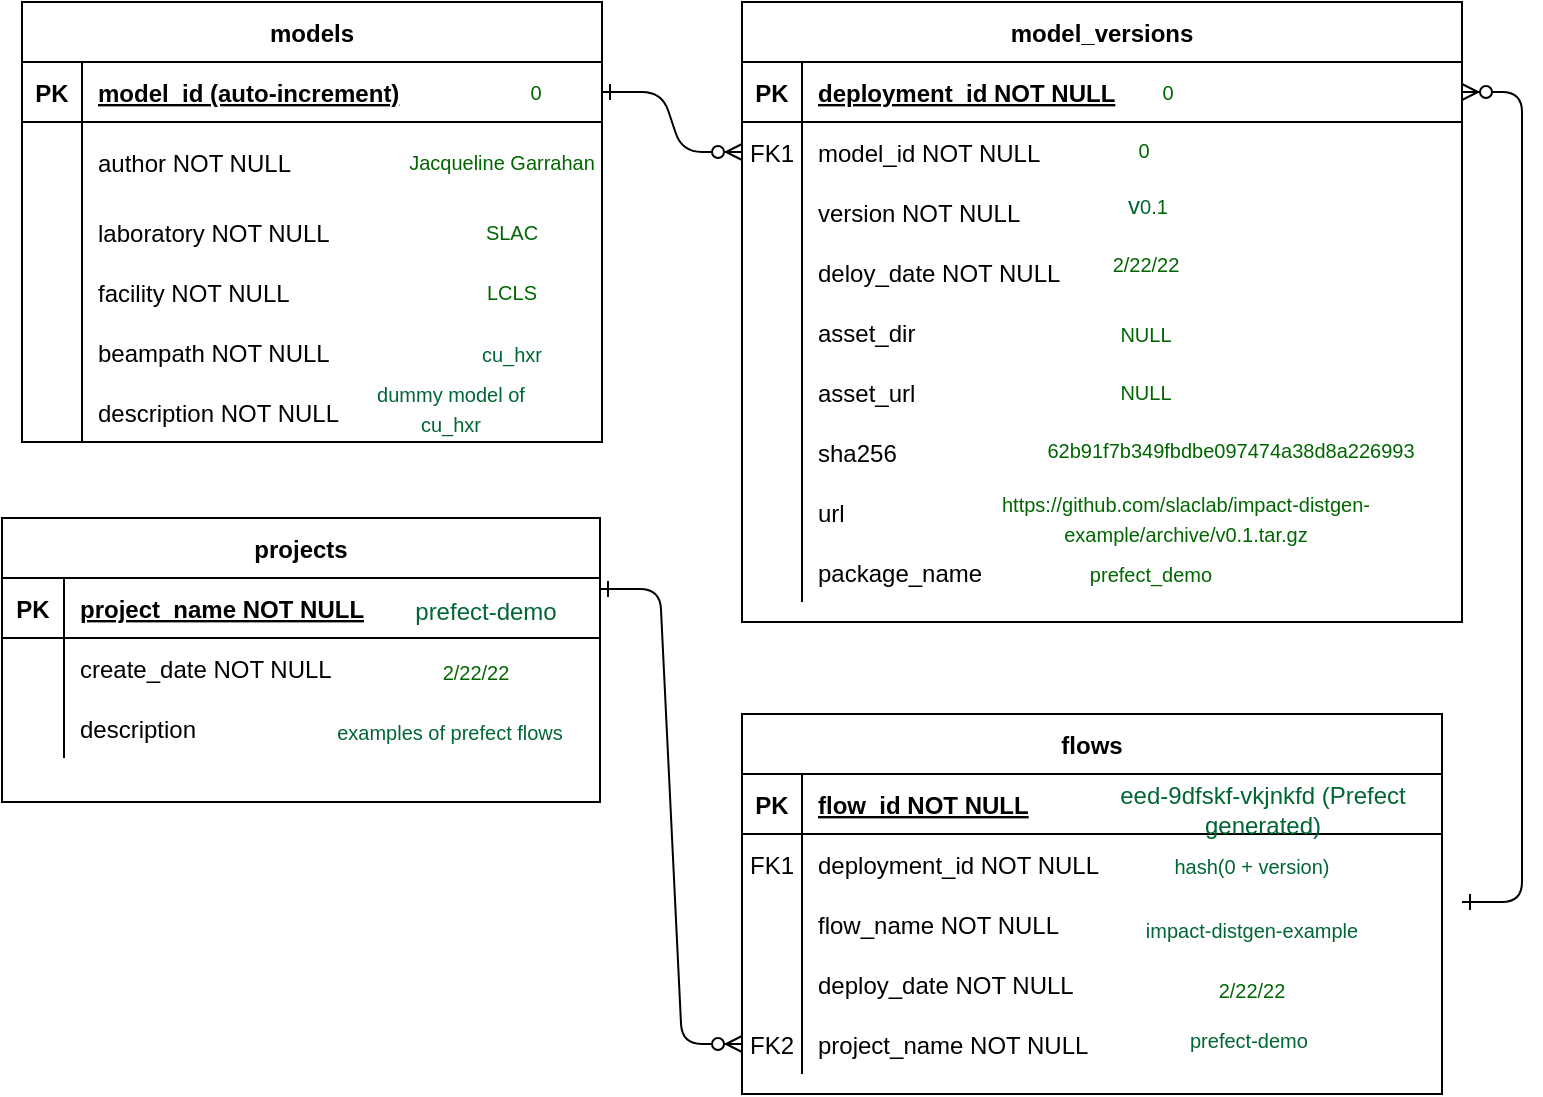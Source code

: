 <mxfile version="16.6.2" type="device"><diagram id="R2lEEEUBdFMjLlhIrx00" name="Page-1"><mxGraphModel dx="1182" dy="792" grid="1" gridSize="10" guides="1" tooltips="1" connect="1" arrows="1" fold="1" page="1" pageScale="1" pageWidth="850" pageHeight="1100" math="0" shadow="0" extFonts="Permanent Marker^https://fonts.googleapis.com/css?family=Permanent+Marker"><root><mxCell id="0"/><mxCell id="1" parent="0"/><mxCell id="C-vyLk0tnHw3VtMMgP7b-2" value="flows" style="shape=table;startSize=30;container=1;collapsible=1;childLayout=tableLayout;fixedRows=1;rowLines=0;fontStyle=1;align=center;resizeLast=1;" parent="1" vertex="1"><mxGeometry x="440" y="476" width="350" height="190" as="geometry"/></mxCell><mxCell id="C-vyLk0tnHw3VtMMgP7b-3" value="" style="shape=partialRectangle;collapsible=0;dropTarget=0;pointerEvents=0;fillColor=none;points=[[0,0.5],[1,0.5]];portConstraint=eastwest;top=0;left=0;right=0;bottom=1;" parent="C-vyLk0tnHw3VtMMgP7b-2" vertex="1"><mxGeometry y="30" width="350" height="30" as="geometry"/></mxCell><mxCell id="C-vyLk0tnHw3VtMMgP7b-4" value="PK" style="shape=partialRectangle;overflow=hidden;connectable=0;fillColor=none;top=0;left=0;bottom=0;right=0;fontStyle=1;" parent="C-vyLk0tnHw3VtMMgP7b-3" vertex="1"><mxGeometry width="30" height="30" as="geometry"><mxRectangle width="30" height="30" as="alternateBounds"/></mxGeometry></mxCell><mxCell id="C-vyLk0tnHw3VtMMgP7b-5" value="flow_id NOT NULL" style="shape=partialRectangle;overflow=hidden;connectable=0;fillColor=none;top=0;left=0;bottom=0;right=0;align=left;spacingLeft=6;fontStyle=5;" parent="C-vyLk0tnHw3VtMMgP7b-3" vertex="1"><mxGeometry x="30" width="320" height="30" as="geometry"><mxRectangle width="320" height="30" as="alternateBounds"/></mxGeometry></mxCell><mxCell id="C-vyLk0tnHw3VtMMgP7b-6" value="" style="shape=partialRectangle;collapsible=0;dropTarget=0;pointerEvents=0;fillColor=none;points=[[0,0.5],[1,0.5]];portConstraint=eastwest;top=0;left=0;right=0;bottom=0;" parent="C-vyLk0tnHw3VtMMgP7b-2" vertex="1"><mxGeometry y="60" width="350" height="30" as="geometry"/></mxCell><mxCell id="C-vyLk0tnHw3VtMMgP7b-7" value="FK1" style="shape=partialRectangle;overflow=hidden;connectable=0;fillColor=none;top=0;left=0;bottom=0;right=0;" parent="C-vyLk0tnHw3VtMMgP7b-6" vertex="1"><mxGeometry width="30" height="30" as="geometry"><mxRectangle width="30" height="30" as="alternateBounds"/></mxGeometry></mxCell><mxCell id="C-vyLk0tnHw3VtMMgP7b-8" value="deployment_id NOT NULL" style="shape=partialRectangle;overflow=hidden;connectable=0;fillColor=none;top=0;left=0;bottom=0;right=0;align=left;spacingLeft=6;" parent="C-vyLk0tnHw3VtMMgP7b-6" vertex="1"><mxGeometry x="30" width="320" height="30" as="geometry"><mxRectangle width="320" height="30" as="alternateBounds"/></mxGeometry></mxCell><mxCell id="ZM7lWoOO6BlXScD3FYxC-80" style="shape=partialRectangle;collapsible=0;dropTarget=0;pointerEvents=0;fillColor=none;points=[[0,0.5],[1,0.5]];portConstraint=eastwest;top=0;left=0;right=0;bottom=0;" parent="C-vyLk0tnHw3VtMMgP7b-2" vertex="1"><mxGeometry y="90" width="350" height="30" as="geometry"/></mxCell><mxCell id="ZM7lWoOO6BlXScD3FYxC-81" style="shape=partialRectangle;overflow=hidden;connectable=0;fillColor=none;top=0;left=0;bottom=0;right=0;" parent="ZM7lWoOO6BlXScD3FYxC-80" vertex="1"><mxGeometry width="30" height="30" as="geometry"><mxRectangle width="30" height="30" as="alternateBounds"/></mxGeometry></mxCell><mxCell id="ZM7lWoOO6BlXScD3FYxC-82" value="flow_name NOT NULL" style="shape=partialRectangle;overflow=hidden;connectable=0;fillColor=none;top=0;left=0;bottom=0;right=0;align=left;spacingLeft=6;" parent="ZM7lWoOO6BlXScD3FYxC-80" vertex="1"><mxGeometry x="30" width="320" height="30" as="geometry"><mxRectangle width="320" height="30" as="alternateBounds"/></mxGeometry></mxCell><mxCell id="C-vyLk0tnHw3VtMMgP7b-9" value="" style="shape=partialRectangle;collapsible=0;dropTarget=0;pointerEvents=0;fillColor=none;points=[[0,0.5],[1,0.5]];portConstraint=eastwest;top=0;left=0;right=0;bottom=0;" parent="C-vyLk0tnHw3VtMMgP7b-2" vertex="1"><mxGeometry y="120" width="350" height="30" as="geometry"/></mxCell><mxCell id="C-vyLk0tnHw3VtMMgP7b-10" value="" style="shape=partialRectangle;overflow=hidden;connectable=0;fillColor=none;top=0;left=0;bottom=0;right=0;" parent="C-vyLk0tnHw3VtMMgP7b-9" vertex="1"><mxGeometry width="30" height="30" as="geometry"><mxRectangle width="30" height="30" as="alternateBounds"/></mxGeometry></mxCell><mxCell id="C-vyLk0tnHw3VtMMgP7b-11" value="deploy_date NOT NULL" style="shape=partialRectangle;overflow=hidden;connectable=0;fillColor=none;top=0;left=0;bottom=0;right=0;align=left;spacingLeft=6;" parent="C-vyLk0tnHw3VtMMgP7b-9" vertex="1"><mxGeometry x="30" width="320" height="30" as="geometry"><mxRectangle width="320" height="30" as="alternateBounds"/></mxGeometry></mxCell><mxCell id="ZM7lWoOO6BlXScD3FYxC-39" style="shape=partialRectangle;collapsible=0;dropTarget=0;pointerEvents=0;fillColor=none;points=[[0,0.5],[1,0.5]];portConstraint=eastwest;top=0;left=0;right=0;bottom=0;" parent="C-vyLk0tnHw3VtMMgP7b-2" vertex="1"><mxGeometry y="150" width="350" height="30" as="geometry"/></mxCell><mxCell id="ZM7lWoOO6BlXScD3FYxC-40" value="FK2" style="shape=partialRectangle;overflow=hidden;connectable=0;fillColor=none;top=0;left=0;bottom=0;right=0;" parent="ZM7lWoOO6BlXScD3FYxC-39" vertex="1"><mxGeometry width="30" height="30" as="geometry"><mxRectangle width="30" height="30" as="alternateBounds"/></mxGeometry></mxCell><mxCell id="ZM7lWoOO6BlXScD3FYxC-41" value="project_name NOT NULL" style="shape=partialRectangle;overflow=hidden;connectable=0;fillColor=none;top=0;left=0;bottom=0;right=0;align=left;spacingLeft=6;" parent="ZM7lWoOO6BlXScD3FYxC-39" vertex="1"><mxGeometry x="30" width="320" height="30" as="geometry"><mxRectangle width="320" height="30" as="alternateBounds"/></mxGeometry></mxCell><mxCell id="C-vyLk0tnHw3VtMMgP7b-23" value="models" style="shape=table;startSize=30;container=1;collapsible=1;childLayout=tableLayout;fixedRows=1;rowLines=0;fontStyle=1;align=center;resizeLast=1;" parent="1" vertex="1"><mxGeometry x="80" y="120" width="290" height="220" as="geometry"/></mxCell><mxCell id="C-vyLk0tnHw3VtMMgP7b-24" value="" style="shape=partialRectangle;collapsible=0;dropTarget=0;pointerEvents=0;fillColor=none;points=[[0,0.5],[1,0.5]];portConstraint=eastwest;top=0;left=0;right=0;bottom=1;" parent="C-vyLk0tnHw3VtMMgP7b-23" vertex="1"><mxGeometry y="30" width="290" height="30" as="geometry"/></mxCell><mxCell id="C-vyLk0tnHw3VtMMgP7b-25" value="PK" style="shape=partialRectangle;overflow=hidden;connectable=0;fillColor=none;top=0;left=0;bottom=0;right=0;fontStyle=1;" parent="C-vyLk0tnHw3VtMMgP7b-24" vertex="1"><mxGeometry width="30" height="30" as="geometry"><mxRectangle width="30" height="30" as="alternateBounds"/></mxGeometry></mxCell><mxCell id="C-vyLk0tnHw3VtMMgP7b-26" value="model_id (auto-increment)" style="shape=partialRectangle;overflow=hidden;connectable=0;fillColor=none;top=0;left=0;bottom=0;right=0;align=left;spacingLeft=6;fontStyle=5;" parent="C-vyLk0tnHw3VtMMgP7b-24" vertex="1"><mxGeometry x="30" width="260" height="30" as="geometry"><mxRectangle width="260" height="30" as="alternateBounds"/></mxGeometry></mxCell><mxCell id="C-vyLk0tnHw3VtMMgP7b-27" value="" style="shape=partialRectangle;collapsible=0;dropTarget=0;pointerEvents=0;fillColor=none;points=[[0,0.5],[1,0.5]];portConstraint=eastwest;top=0;left=0;right=0;bottom=0;" parent="C-vyLk0tnHw3VtMMgP7b-23" vertex="1"><mxGeometry y="60" width="290" height="40" as="geometry"/></mxCell><mxCell id="C-vyLk0tnHw3VtMMgP7b-28" value="" style="shape=partialRectangle;overflow=hidden;connectable=0;fillColor=none;top=0;left=0;bottom=0;right=0;" parent="C-vyLk0tnHw3VtMMgP7b-27" vertex="1"><mxGeometry width="30" height="40" as="geometry"><mxRectangle width="30" height="40" as="alternateBounds"/></mxGeometry></mxCell><mxCell id="C-vyLk0tnHw3VtMMgP7b-29" value="author NOT NULL" style="shape=partialRectangle;overflow=hidden;connectable=0;fillColor=none;top=0;left=0;bottom=0;right=0;align=left;spacingLeft=6;" parent="C-vyLk0tnHw3VtMMgP7b-27" vertex="1"><mxGeometry x="30" width="260" height="40" as="geometry"><mxRectangle width="260" height="40" as="alternateBounds"/></mxGeometry></mxCell><mxCell id="ZM7lWoOO6BlXScD3FYxC-17" style="shape=partialRectangle;collapsible=0;dropTarget=0;pointerEvents=0;fillColor=none;points=[[0,0.5],[1,0.5]];portConstraint=eastwest;top=0;left=0;right=0;bottom=0;" parent="C-vyLk0tnHw3VtMMgP7b-23" vertex="1"><mxGeometry y="100" width="290" height="30" as="geometry"/></mxCell><mxCell id="ZM7lWoOO6BlXScD3FYxC-18" style="shape=partialRectangle;overflow=hidden;connectable=0;fillColor=none;top=0;left=0;bottom=0;right=0;" parent="ZM7lWoOO6BlXScD3FYxC-17" vertex="1"><mxGeometry width="30" height="30" as="geometry"><mxRectangle width="30" height="30" as="alternateBounds"/></mxGeometry></mxCell><mxCell id="ZM7lWoOO6BlXScD3FYxC-19" value="laboratory NOT NULL" style="shape=partialRectangle;overflow=hidden;connectable=0;fillColor=none;top=0;left=0;bottom=0;right=0;align=left;spacingLeft=6;" parent="ZM7lWoOO6BlXScD3FYxC-17" vertex="1"><mxGeometry x="30" width="260" height="30" as="geometry"><mxRectangle width="260" height="30" as="alternateBounds"/></mxGeometry></mxCell><mxCell id="ZM7lWoOO6BlXScD3FYxC-20" style="shape=partialRectangle;collapsible=0;dropTarget=0;pointerEvents=0;fillColor=none;points=[[0,0.5],[1,0.5]];portConstraint=eastwest;top=0;left=0;right=0;bottom=0;" parent="C-vyLk0tnHw3VtMMgP7b-23" vertex="1"><mxGeometry y="130" width="290" height="30" as="geometry"/></mxCell><mxCell id="ZM7lWoOO6BlXScD3FYxC-21" style="shape=partialRectangle;overflow=hidden;connectable=0;fillColor=none;top=0;left=0;bottom=0;right=0;" parent="ZM7lWoOO6BlXScD3FYxC-20" vertex="1"><mxGeometry width="30" height="30" as="geometry"><mxRectangle width="30" height="30" as="alternateBounds"/></mxGeometry></mxCell><mxCell id="ZM7lWoOO6BlXScD3FYxC-22" value="facility NOT NULL" style="shape=partialRectangle;overflow=hidden;connectable=0;fillColor=none;top=0;left=0;bottom=0;right=0;align=left;spacingLeft=6;" parent="ZM7lWoOO6BlXScD3FYxC-20" vertex="1"><mxGeometry x="30" width="260" height="30" as="geometry"><mxRectangle width="260" height="30" as="alternateBounds"/></mxGeometry></mxCell><mxCell id="ZM7lWoOO6BlXScD3FYxC-35" style="shape=partialRectangle;collapsible=0;dropTarget=0;pointerEvents=0;fillColor=none;points=[[0,0.5],[1,0.5]];portConstraint=eastwest;top=0;left=0;right=0;bottom=0;" parent="C-vyLk0tnHw3VtMMgP7b-23" vertex="1"><mxGeometry y="160" width="290" height="30" as="geometry"/></mxCell><mxCell id="ZM7lWoOO6BlXScD3FYxC-36" style="shape=partialRectangle;overflow=hidden;connectable=0;fillColor=none;top=0;left=0;bottom=0;right=0;" parent="ZM7lWoOO6BlXScD3FYxC-35" vertex="1"><mxGeometry width="30" height="30" as="geometry"><mxRectangle width="30" height="30" as="alternateBounds"/></mxGeometry></mxCell><mxCell id="ZM7lWoOO6BlXScD3FYxC-37" value="beampath NOT NULL" style="shape=partialRectangle;overflow=hidden;connectable=0;fillColor=none;top=0;left=0;bottom=0;right=0;align=left;spacingLeft=6;" parent="ZM7lWoOO6BlXScD3FYxC-35" vertex="1"><mxGeometry x="30" width="260" height="30" as="geometry"><mxRectangle width="260" height="30" as="alternateBounds"/></mxGeometry></mxCell><mxCell id="ZM7lWoOO6BlXScD3FYxC-64" style="shape=partialRectangle;collapsible=0;dropTarget=0;pointerEvents=0;fillColor=none;points=[[0,0.5],[1,0.5]];portConstraint=eastwest;top=0;left=0;right=0;bottom=0;" parent="C-vyLk0tnHw3VtMMgP7b-23" vertex="1"><mxGeometry y="190" width="290" height="30" as="geometry"/></mxCell><mxCell id="ZM7lWoOO6BlXScD3FYxC-65" style="shape=partialRectangle;overflow=hidden;connectable=0;fillColor=none;top=0;left=0;bottom=0;right=0;" parent="ZM7lWoOO6BlXScD3FYxC-64" vertex="1"><mxGeometry width="30" height="30" as="geometry"><mxRectangle width="30" height="30" as="alternateBounds"/></mxGeometry></mxCell><mxCell id="ZM7lWoOO6BlXScD3FYxC-66" value="description NOT NULL" style="shape=partialRectangle;overflow=hidden;connectable=0;fillColor=none;top=0;left=0;bottom=0;right=0;align=left;spacingLeft=6;" parent="ZM7lWoOO6BlXScD3FYxC-64" vertex="1"><mxGeometry x="30" width="260" height="30" as="geometry"><mxRectangle width="260" height="30" as="alternateBounds"/></mxGeometry></mxCell><mxCell id="ZM7lWoOO6BlXScD3FYxC-38" value="" style="edgeStyle=entityRelationEdgeStyle;endArrow=ERzeroToMany;startArrow=ERone;endFill=1;startFill=0;exitX=1;exitY=0.5;exitDx=0;exitDy=0;entryX=0;entryY=0.5;entryDx=0;entryDy=0;" parent="1" edge="1"><mxGeometry width="100" height="100" relative="1" as="geometry"><mxPoint x="370" y="165" as="sourcePoint"/><mxPoint x="440" y="195" as="targetPoint"/></mxGeometry></mxCell><mxCell id="ZM7lWoOO6BlXScD3FYxC-48" value="model_versions" style="shape=table;startSize=30;container=1;collapsible=1;childLayout=tableLayout;fixedRows=1;rowLines=0;fontStyle=1;align=center;resizeLast=1;" parent="1" vertex="1"><mxGeometry x="440" y="120" width="360" height="310" as="geometry"/></mxCell><mxCell id="ZM7lWoOO6BlXScD3FYxC-49" value="" style="shape=partialRectangle;collapsible=0;dropTarget=0;pointerEvents=0;fillColor=none;points=[[0,0.5],[1,0.5]];portConstraint=eastwest;top=0;left=0;right=0;bottom=1;" parent="ZM7lWoOO6BlXScD3FYxC-48" vertex="1"><mxGeometry y="30" width="360" height="30" as="geometry"/></mxCell><mxCell id="ZM7lWoOO6BlXScD3FYxC-50" value="PK" style="shape=partialRectangle;overflow=hidden;connectable=0;fillColor=none;top=0;left=0;bottom=0;right=0;fontStyle=1;" parent="ZM7lWoOO6BlXScD3FYxC-49" vertex="1"><mxGeometry width="30" height="30" as="geometry"><mxRectangle width="30" height="30" as="alternateBounds"/></mxGeometry></mxCell><mxCell id="ZM7lWoOO6BlXScD3FYxC-51" value="deployment_id NOT NULL" style="shape=partialRectangle;overflow=hidden;connectable=0;fillColor=none;top=0;left=0;bottom=0;right=0;align=left;spacingLeft=6;fontStyle=5;" parent="ZM7lWoOO6BlXScD3FYxC-49" vertex="1"><mxGeometry x="30" width="330" height="30" as="geometry"><mxRectangle width="330" height="30" as="alternateBounds"/></mxGeometry></mxCell><mxCell id="ZM7lWoOO6BlXScD3FYxC-52" value="" style="shape=partialRectangle;collapsible=0;dropTarget=0;pointerEvents=0;fillColor=none;points=[[0,0.5],[1,0.5]];portConstraint=eastwest;top=0;left=0;right=0;bottom=0;" parent="ZM7lWoOO6BlXScD3FYxC-48" vertex="1"><mxGeometry y="60" width="360" height="30" as="geometry"/></mxCell><mxCell id="ZM7lWoOO6BlXScD3FYxC-53" value="FK1" style="shape=partialRectangle;overflow=hidden;connectable=0;fillColor=none;top=0;left=0;bottom=0;right=0;" parent="ZM7lWoOO6BlXScD3FYxC-52" vertex="1"><mxGeometry width="30" height="30" as="geometry"><mxRectangle width="30" height="30" as="alternateBounds"/></mxGeometry></mxCell><mxCell id="ZM7lWoOO6BlXScD3FYxC-54" value="model_id NOT NULL" style="shape=partialRectangle;overflow=hidden;connectable=0;fillColor=none;top=0;left=0;bottom=0;right=0;align=left;spacingLeft=6;" parent="ZM7lWoOO6BlXScD3FYxC-52" vertex="1"><mxGeometry x="30" width="330" height="30" as="geometry"><mxRectangle width="330" height="30" as="alternateBounds"/></mxGeometry></mxCell><mxCell id="ZM7lWoOO6BlXScD3FYxC-55" value="" style="shape=partialRectangle;collapsible=0;dropTarget=0;pointerEvents=0;fillColor=none;points=[[0,0.5],[1,0.5]];portConstraint=eastwest;top=0;left=0;right=0;bottom=0;" parent="ZM7lWoOO6BlXScD3FYxC-48" vertex="1"><mxGeometry y="90" width="360" height="30" as="geometry"/></mxCell><mxCell id="ZM7lWoOO6BlXScD3FYxC-56" value="" style="shape=partialRectangle;overflow=hidden;connectable=0;fillColor=none;top=0;left=0;bottom=0;right=0;" parent="ZM7lWoOO6BlXScD3FYxC-55" vertex="1"><mxGeometry width="30" height="30" as="geometry"><mxRectangle width="30" height="30" as="alternateBounds"/></mxGeometry></mxCell><mxCell id="ZM7lWoOO6BlXScD3FYxC-57" value="version NOT NULL " style="shape=partialRectangle;overflow=hidden;connectable=0;fillColor=none;top=0;left=0;bottom=0;right=0;align=left;spacingLeft=6;" parent="ZM7lWoOO6BlXScD3FYxC-55" vertex="1"><mxGeometry x="30" width="330" height="30" as="geometry"><mxRectangle width="330" height="30" as="alternateBounds"/></mxGeometry></mxCell><mxCell id="ZM7lWoOO6BlXScD3FYxC-61" style="shape=partialRectangle;collapsible=0;dropTarget=0;pointerEvents=0;fillColor=none;points=[[0,0.5],[1,0.5]];portConstraint=eastwest;top=0;left=0;right=0;bottom=0;" parent="ZM7lWoOO6BlXScD3FYxC-48" vertex="1"><mxGeometry y="120" width="360" height="30" as="geometry"/></mxCell><mxCell id="ZM7lWoOO6BlXScD3FYxC-62" style="shape=partialRectangle;overflow=hidden;connectable=0;fillColor=none;top=0;left=0;bottom=0;right=0;" parent="ZM7lWoOO6BlXScD3FYxC-61" vertex="1"><mxGeometry width="30" height="30" as="geometry"><mxRectangle width="30" height="30" as="alternateBounds"/></mxGeometry></mxCell><mxCell id="ZM7lWoOO6BlXScD3FYxC-63" value="deloy_date NOT NULL" style="shape=partialRectangle;overflow=hidden;connectable=0;fillColor=none;top=0;left=0;bottom=0;right=0;align=left;spacingLeft=6;" parent="ZM7lWoOO6BlXScD3FYxC-61" vertex="1"><mxGeometry x="30" width="330" height="30" as="geometry"><mxRectangle width="330" height="30" as="alternateBounds"/></mxGeometry></mxCell><mxCell id="ZM7lWoOO6BlXScD3FYxC-86" style="shape=partialRectangle;collapsible=0;dropTarget=0;pointerEvents=0;fillColor=none;points=[[0,0.5],[1,0.5]];portConstraint=eastwest;top=0;left=0;right=0;bottom=0;" parent="ZM7lWoOO6BlXScD3FYxC-48" vertex="1"><mxGeometry y="150" width="360" height="30" as="geometry"/></mxCell><mxCell id="ZM7lWoOO6BlXScD3FYxC-87" style="shape=partialRectangle;overflow=hidden;connectable=0;fillColor=none;top=0;left=0;bottom=0;right=0;" parent="ZM7lWoOO6BlXScD3FYxC-86" vertex="1"><mxGeometry width="30" height="30" as="geometry"><mxRectangle width="30" height="30" as="alternateBounds"/></mxGeometry></mxCell><mxCell id="ZM7lWoOO6BlXScD3FYxC-88" value="asset_dir" style="shape=partialRectangle;overflow=hidden;connectable=0;fillColor=none;top=0;left=0;bottom=0;right=0;align=left;spacingLeft=6;" parent="ZM7lWoOO6BlXScD3FYxC-86" vertex="1"><mxGeometry x="30" width="330" height="30" as="geometry"><mxRectangle width="330" height="30" as="alternateBounds"/></mxGeometry></mxCell><mxCell id="ZM7lWoOO6BlXScD3FYxC-89" style="shape=partialRectangle;collapsible=0;dropTarget=0;pointerEvents=0;fillColor=none;points=[[0,0.5],[1,0.5]];portConstraint=eastwest;top=0;left=0;right=0;bottom=0;" parent="ZM7lWoOO6BlXScD3FYxC-48" vertex="1"><mxGeometry y="180" width="360" height="30" as="geometry"/></mxCell><mxCell id="ZM7lWoOO6BlXScD3FYxC-90" style="shape=partialRectangle;overflow=hidden;connectable=0;fillColor=none;top=0;left=0;bottom=0;right=0;" parent="ZM7lWoOO6BlXScD3FYxC-89" vertex="1"><mxGeometry width="30" height="30" as="geometry"><mxRectangle width="30" height="30" as="alternateBounds"/></mxGeometry></mxCell><mxCell id="ZM7lWoOO6BlXScD3FYxC-91" value="asset_url" style="shape=partialRectangle;overflow=hidden;connectable=0;fillColor=none;top=0;left=0;bottom=0;right=0;align=left;spacingLeft=6;" parent="ZM7lWoOO6BlXScD3FYxC-89" vertex="1"><mxGeometry x="30" width="330" height="30" as="geometry"><mxRectangle width="330" height="30" as="alternateBounds"/></mxGeometry></mxCell><mxCell id="ZM7lWoOO6BlXScD3FYxC-123" style="shape=partialRectangle;collapsible=0;dropTarget=0;pointerEvents=0;fillColor=none;points=[[0,0.5],[1,0.5]];portConstraint=eastwest;top=0;left=0;right=0;bottom=0;" parent="ZM7lWoOO6BlXScD3FYxC-48" vertex="1"><mxGeometry y="210" width="360" height="30" as="geometry"/></mxCell><mxCell id="ZM7lWoOO6BlXScD3FYxC-124" style="shape=partialRectangle;overflow=hidden;connectable=0;fillColor=none;top=0;left=0;bottom=0;right=0;" parent="ZM7lWoOO6BlXScD3FYxC-123" vertex="1"><mxGeometry width="30" height="30" as="geometry"><mxRectangle width="30" height="30" as="alternateBounds"/></mxGeometry></mxCell><mxCell id="ZM7lWoOO6BlXScD3FYxC-125" value="sha256" style="shape=partialRectangle;overflow=hidden;connectable=0;fillColor=none;top=0;left=0;bottom=0;right=0;align=left;spacingLeft=6;" parent="ZM7lWoOO6BlXScD3FYxC-123" vertex="1"><mxGeometry x="30" width="330" height="30" as="geometry"><mxRectangle width="330" height="30" as="alternateBounds"/></mxGeometry></mxCell><mxCell id="ZM7lWoOO6BlXScD3FYxC-126" style="shape=partialRectangle;collapsible=0;dropTarget=0;pointerEvents=0;fillColor=none;points=[[0,0.5],[1,0.5]];portConstraint=eastwest;top=0;left=0;right=0;bottom=0;" parent="ZM7lWoOO6BlXScD3FYxC-48" vertex="1"><mxGeometry y="240" width="360" height="30" as="geometry"/></mxCell><mxCell id="ZM7lWoOO6BlXScD3FYxC-127" style="shape=partialRectangle;overflow=hidden;connectable=0;fillColor=none;top=0;left=0;bottom=0;right=0;" parent="ZM7lWoOO6BlXScD3FYxC-126" vertex="1"><mxGeometry width="30" height="30" as="geometry"><mxRectangle width="30" height="30" as="alternateBounds"/></mxGeometry></mxCell><mxCell id="ZM7lWoOO6BlXScD3FYxC-128" value="url" style="shape=partialRectangle;overflow=hidden;connectable=0;fillColor=none;top=0;left=0;bottom=0;right=0;align=left;spacingLeft=6;" parent="ZM7lWoOO6BlXScD3FYxC-126" vertex="1"><mxGeometry x="30" width="330" height="30" as="geometry"><mxRectangle width="330" height="30" as="alternateBounds"/></mxGeometry></mxCell><mxCell id="SLeDcpxs8QOYISaJ3m3Y-2" style="shape=partialRectangle;collapsible=0;dropTarget=0;pointerEvents=0;fillColor=none;points=[[0,0.5],[1,0.5]];portConstraint=eastwest;top=0;left=0;right=0;bottom=0;" vertex="1" parent="ZM7lWoOO6BlXScD3FYxC-48"><mxGeometry y="270" width="360" height="30" as="geometry"/></mxCell><mxCell id="SLeDcpxs8QOYISaJ3m3Y-3" style="shape=partialRectangle;overflow=hidden;connectable=0;fillColor=none;top=0;left=0;bottom=0;right=0;" vertex="1" parent="SLeDcpxs8QOYISaJ3m3Y-2"><mxGeometry width="30" height="30" as="geometry"><mxRectangle width="30" height="30" as="alternateBounds"/></mxGeometry></mxCell><mxCell id="SLeDcpxs8QOYISaJ3m3Y-4" value="package_name" style="shape=partialRectangle;overflow=hidden;connectable=0;fillColor=none;top=0;left=0;bottom=0;right=0;align=left;spacingLeft=6;" vertex="1" parent="SLeDcpxs8QOYISaJ3m3Y-2"><mxGeometry x="30" width="330" height="30" as="geometry"><mxRectangle width="330" height="30" as="alternateBounds"/></mxGeometry></mxCell><mxCell id="ZM7lWoOO6BlXScD3FYxC-67" value="projects" style="shape=table;startSize=30;container=1;collapsible=1;childLayout=tableLayout;fixedRows=1;rowLines=0;fontStyle=1;align=center;resizeLast=1;" parent="1" vertex="1"><mxGeometry x="70" y="378" width="299" height="142" as="geometry"/></mxCell><mxCell id="ZM7lWoOO6BlXScD3FYxC-68" value="" style="shape=partialRectangle;collapsible=0;dropTarget=0;pointerEvents=0;fillColor=none;points=[[0,0.5],[1,0.5]];portConstraint=eastwest;top=0;left=0;right=0;bottom=1;" parent="ZM7lWoOO6BlXScD3FYxC-67" vertex="1"><mxGeometry y="30" width="299" height="30" as="geometry"/></mxCell><mxCell id="ZM7lWoOO6BlXScD3FYxC-69" value="PK" style="shape=partialRectangle;overflow=hidden;connectable=0;fillColor=none;top=0;left=0;bottom=0;right=0;fontStyle=1;" parent="ZM7lWoOO6BlXScD3FYxC-68" vertex="1"><mxGeometry width="31" height="30" as="geometry"><mxRectangle width="31" height="30" as="alternateBounds"/></mxGeometry></mxCell><mxCell id="ZM7lWoOO6BlXScD3FYxC-70" value="project_name NOT NULL" style="shape=partialRectangle;overflow=hidden;connectable=0;fillColor=none;top=0;left=0;bottom=0;right=0;align=left;spacingLeft=6;fontStyle=5;" parent="ZM7lWoOO6BlXScD3FYxC-68" vertex="1"><mxGeometry x="31" width="268" height="30" as="geometry"><mxRectangle width="268" height="30" as="alternateBounds"/></mxGeometry></mxCell><mxCell id="ZM7lWoOO6BlXScD3FYxC-71" value="" style="shape=partialRectangle;collapsible=0;dropTarget=0;pointerEvents=0;fillColor=none;points=[[0,0.5],[1,0.5]];portConstraint=eastwest;top=0;left=0;right=0;bottom=0;" parent="ZM7lWoOO6BlXScD3FYxC-67" vertex="1"><mxGeometry y="60" width="299" height="30" as="geometry"/></mxCell><mxCell id="ZM7lWoOO6BlXScD3FYxC-72" value="" style="shape=partialRectangle;overflow=hidden;connectable=0;fillColor=none;top=0;left=0;bottom=0;right=0;" parent="ZM7lWoOO6BlXScD3FYxC-71" vertex="1"><mxGeometry width="31" height="30" as="geometry"><mxRectangle width="31" height="30" as="alternateBounds"/></mxGeometry></mxCell><mxCell id="ZM7lWoOO6BlXScD3FYxC-73" value="create_date NOT NULL" style="shape=partialRectangle;overflow=hidden;connectable=0;fillColor=none;top=0;left=0;bottom=0;right=0;align=left;spacingLeft=6;" parent="ZM7lWoOO6BlXScD3FYxC-71" vertex="1"><mxGeometry x="31" width="268" height="30" as="geometry"><mxRectangle width="268" height="30" as="alternateBounds"/></mxGeometry></mxCell><mxCell id="ZM7lWoOO6BlXScD3FYxC-74" value="" style="shape=partialRectangle;collapsible=0;dropTarget=0;pointerEvents=0;fillColor=none;points=[[0,0.5],[1,0.5]];portConstraint=eastwest;top=0;left=0;right=0;bottom=0;" parent="ZM7lWoOO6BlXScD3FYxC-67" vertex="1"><mxGeometry y="90" width="299" height="30" as="geometry"/></mxCell><mxCell id="ZM7lWoOO6BlXScD3FYxC-75" value="" style="shape=partialRectangle;overflow=hidden;connectable=0;fillColor=none;top=0;left=0;bottom=0;right=0;" parent="ZM7lWoOO6BlXScD3FYxC-74" vertex="1"><mxGeometry width="31" height="30" as="geometry"><mxRectangle width="31" height="30" as="alternateBounds"/></mxGeometry></mxCell><mxCell id="ZM7lWoOO6BlXScD3FYxC-76" value="description" style="shape=partialRectangle;overflow=hidden;connectable=0;fillColor=none;top=0;left=0;bottom=0;right=0;align=left;spacingLeft=6;" parent="ZM7lWoOO6BlXScD3FYxC-74" vertex="1"><mxGeometry x="31" width="268" height="30" as="geometry"><mxRectangle width="268" height="30" as="alternateBounds"/></mxGeometry></mxCell><mxCell id="ZM7lWoOO6BlXScD3FYxC-95" value="" style="edgeStyle=entityRelationEdgeStyle;endArrow=ERzeroToMany;startArrow=ERone;endFill=1;startFill=0;exitX=1;exitY=0.25;exitDx=0;exitDy=0;" parent="1" source="ZM7lWoOO6BlXScD3FYxC-67" target="ZM7lWoOO6BlXScD3FYxC-39" edge="1"><mxGeometry width="100" height="100" relative="1" as="geometry"><mxPoint x="380" y="179" as="sourcePoint"/><mxPoint x="450" y="209" as="targetPoint"/></mxGeometry></mxCell><mxCell id="C-vyLk0tnHw3VtMMgP7b-12" value="" style="edgeStyle=entityRelationEdgeStyle;endArrow=ERzeroToMany;startArrow=ERone;endFill=1;startFill=0;entryX=1;entryY=0.5;entryDx=0;entryDy=0;" parent="1" target="ZM7lWoOO6BlXScD3FYxC-49" edge="1"><mxGeometry width="100" height="100" relative="1" as="geometry"><mxPoint x="800" y="570" as="sourcePoint"/><mxPoint x="860" y="160" as="targetPoint"/></mxGeometry></mxCell><mxCell id="ZM7lWoOO6BlXScD3FYxC-97" value="&lt;font style=&quot;font-size: 10px&quot; color=&quot;#006600&quot;&gt;Jacqueline Garrahan&lt;/font&gt;" style="text;html=1;strokeColor=none;fillColor=none;align=center;verticalAlign=middle;whiteSpace=wrap;rounded=0;" parent="1" vertex="1"><mxGeometry x="270" y="185" width="100" height="30" as="geometry"/></mxCell><mxCell id="ZM7lWoOO6BlXScD3FYxC-98" value="&lt;font style=&quot;font-size: 10px&quot; color=&quot;#006600&quot;&gt;0&lt;/font&gt;" style="text;html=1;strokeColor=none;fillColor=none;align=center;verticalAlign=middle;whiteSpace=wrap;rounded=0;" parent="1" vertex="1"><mxGeometry x="322" y="160" width="30" height="10" as="geometry"/></mxCell><mxCell id="ZM7lWoOO6BlXScD3FYxC-101" value="&lt;font style=&quot;font-size: 10px&quot; color=&quot;#006600&quot;&gt;0&lt;/font&gt;" style="text;html=1;strokeColor=none;fillColor=none;align=center;verticalAlign=middle;whiteSpace=wrap;rounded=0;" parent="1" vertex="1"><mxGeometry x="626" y="189" width="30" height="10" as="geometry"/></mxCell><mxCell id="ZM7lWoOO6BlXScD3FYxC-102" value="&lt;font style=&quot;font-size: 10px&quot; color=&quot;#006600&quot;&gt;SLAC&lt;/font&gt;" style="text;html=1;strokeColor=none;fillColor=none;align=center;verticalAlign=middle;whiteSpace=wrap;rounded=0;" parent="1" vertex="1"><mxGeometry x="310" y="230" width="30" height="10" as="geometry"/></mxCell><mxCell id="ZM7lWoOO6BlXScD3FYxC-104" value="&lt;font style=&quot;font-size: 10px&quot; color=&quot;#006600&quot;&gt;LCLS&lt;/font&gt;" style="text;html=1;strokeColor=none;fillColor=none;align=center;verticalAlign=middle;whiteSpace=wrap;rounded=0;" parent="1" vertex="1"><mxGeometry x="310" y="260" width="30" height="10" as="geometry"/></mxCell><mxCell id="ZM7lWoOO6BlXScD3FYxC-105" value="&lt;font style=&quot;font-size: 10px&quot; color=&quot;#006633&quot;&gt;cu_hxr&lt;/font&gt;" style="text;html=1;strokeColor=none;fillColor=none;align=center;verticalAlign=middle;whiteSpace=wrap;rounded=0;" parent="1" vertex="1"><mxGeometry x="310" y="291" width="30" height="10" as="geometry"/></mxCell><mxCell id="ZM7lWoOO6BlXScD3FYxC-107" value="&lt;font style=&quot;font-size: 10px&quot; color=&quot;#006633&quot;&gt;dummy model of cu_hxr &lt;/font&gt;" style="text;html=1;strokeColor=none;fillColor=none;align=center;verticalAlign=middle;whiteSpace=wrap;rounded=0;" parent="1" vertex="1"><mxGeometry x="250" y="318" width="89" height="10" as="geometry"/></mxCell><mxCell id="ZM7lWoOO6BlXScD3FYxC-109" value="&lt;font color=&quot;#006633&quot;&gt;v&lt;/font&gt;&lt;font style=&quot;font-size: 10px&quot; color=&quot;#006600&quot;&gt;&lt;font color=&quot;#006633&quot;&gt;0&lt;/font&gt;.1&lt;/font&gt;" style="text;html=1;strokeColor=none;fillColor=none;align=center;verticalAlign=middle;whiteSpace=wrap;rounded=0;" parent="1" vertex="1"><mxGeometry x="628" y="217" width="30" height="10" as="geometry"/></mxCell><mxCell id="ZM7lWoOO6BlXScD3FYxC-111" value="&lt;font style=&quot;font-size: 10px&quot; color=&quot;#006600&quot;&gt;2/22/22&lt;/font&gt;" style="text;html=1;strokeColor=none;fillColor=none;align=center;verticalAlign=middle;whiteSpace=wrap;rounded=0;" parent="1" vertex="1"><mxGeometry x="627" y="246" width="30" height="10" as="geometry"/></mxCell><mxCell id="ZM7lWoOO6BlXScD3FYxC-113" value="&lt;font style=&quot;font-size: 10px&quot; color=&quot;#006600&quot;&gt;NULL&lt;/font&gt;" style="text;html=1;strokeColor=none;fillColor=none;align=center;verticalAlign=middle;whiteSpace=wrap;rounded=0;" parent="1" vertex="1"><mxGeometry x="627" y="281" width="30" height="10" as="geometry"/></mxCell><mxCell id="ZM7lWoOO6BlXScD3FYxC-114" value="&lt;font style=&quot;font-size: 10px&quot; color=&quot;#006633&quot;&gt;hash(0 + version)&lt;/font&gt;" style="text;html=1;strokeColor=none;fillColor=none;align=center;verticalAlign=middle;whiteSpace=wrap;rounded=0;" parent="1" vertex="1"><mxGeometry x="620" y="547" width="150" height="10" as="geometry"/></mxCell><mxCell id="ZM7lWoOO6BlXScD3FYxC-115" value="&lt;font color=&quot;#006633&quot;&gt;eed-9dfskf-vkjnkfd (Prefect generated)&lt;/font&gt;" style="text;html=1;strokeColor=none;fillColor=none;align=center;verticalAlign=middle;whiteSpace=wrap;rounded=0;" parent="1" vertex="1"><mxGeometry x="621" y="519" width="159" height="10" as="geometry"/></mxCell><mxCell id="ZM7lWoOO6BlXScD3FYxC-116" value="&lt;font style=&quot;font-size: 10px&quot; color=&quot;#006633&quot;&gt;impact-distgen-example&lt;/font&gt;" style="text;html=1;strokeColor=none;fillColor=none;align=center;verticalAlign=middle;whiteSpace=wrap;rounded=0;" parent="1" vertex="1"><mxGeometry x="620" y="579" width="150" height="10" as="geometry"/></mxCell><mxCell id="ZM7lWoOO6BlXScD3FYxC-117" value="&lt;font style=&quot;font-size: 10px&quot; color=&quot;#006600&quot;&gt;2/22/22&lt;/font&gt;" style="text;html=1;strokeColor=none;fillColor=none;align=center;verticalAlign=middle;whiteSpace=wrap;rounded=0;" parent="1" vertex="1"><mxGeometry x="680" y="609" width="30" height="10" as="geometry"/></mxCell><mxCell id="ZM7lWoOO6BlXScD3FYxC-118" value="&lt;font color=&quot;#006633&quot;&gt;prefect-demo&lt;/font&gt;" style="text;html=1;strokeColor=none;fillColor=none;align=center;verticalAlign=middle;whiteSpace=wrap;rounded=0;" parent="1" vertex="1"><mxGeometry x="272" y="420" width="80" height="10" as="geometry"/></mxCell><mxCell id="ZM7lWoOO6BlXScD3FYxC-119" value="&lt;font color=&quot;#006633&quot;&gt;prefect-demo&lt;/font&gt;" style="text;whiteSpace=wrap;html=1;fontSize=10;fontColor=#006633;" parent="1" vertex="1"><mxGeometry x="662" y="627" width="80" height="30" as="geometry"/></mxCell><mxCell id="ZM7lWoOO6BlXScD3FYxC-120" value="&lt;font style=&quot;font-size: 10px&quot; color=&quot;#006600&quot;&gt;2/22/22&lt;/font&gt;" style="text;html=1;strokeColor=none;fillColor=none;align=center;verticalAlign=middle;whiteSpace=wrap;rounded=0;" parent="1" vertex="1"><mxGeometry x="292" y="450" width="30" height="10" as="geometry"/></mxCell><mxCell id="ZM7lWoOO6BlXScD3FYxC-121" value="&lt;font style=&quot;font-size: 10px&quot; color=&quot;#006633&quot;&gt;examples of prefect flows&lt;/font&gt;" style="text;html=1;strokeColor=none;fillColor=none;align=center;verticalAlign=middle;whiteSpace=wrap;rounded=0;" parent="1" vertex="1"><mxGeometry x="219" y="480" width="150" height="10" as="geometry"/></mxCell><mxCell id="ZM7lWoOO6BlXScD3FYxC-129" value="&lt;font style=&quot;font-size: 10px&quot; color=&quot;#006600&quot;&gt;NULL&lt;/font&gt;" style="text;html=1;strokeColor=none;fillColor=none;align=center;verticalAlign=middle;whiteSpace=wrap;rounded=0;" parent="1" vertex="1"><mxGeometry x="627" y="310" width="30" height="10" as="geometry"/></mxCell><mxCell id="ZM7lWoOO6BlXScD3FYxC-130" value="&lt;font style=&quot;font-size: 10px&quot; color=&quot;#006600&quot;&gt;&lt;span class=&quot;pl-s&quot;&gt;https://github.com/slaclab/impact-distgen-example/archive/v0.1.tar.gz&lt;/span&gt;&lt;/font&gt;" style="text;html=1;strokeColor=none;fillColor=none;align=center;verticalAlign=middle;whiteSpace=wrap;rounded=0;" parent="1" vertex="1"><mxGeometry x="517" y="373" width="290" height="10" as="geometry"/></mxCell><mxCell id="ZM7lWoOO6BlXScD3FYxC-131" value="&lt;font style=&quot;font-size: 10px&quot; color=&quot;#006600&quot;&gt;&lt;span class=&quot;pl-s&quot;&gt;62b91f7b349fbdbe097474a38d8a226993&lt;/span&gt;&lt;/font&gt;" style="text;html=1;strokeColor=none;fillColor=none;align=center;verticalAlign=middle;whiteSpace=wrap;rounded=0;" parent="1" vertex="1"><mxGeometry x="588" y="339" width="193" height="10" as="geometry"/></mxCell><mxCell id="SLeDcpxs8QOYISaJ3m3Y-1" value="&lt;font style=&quot;font-size: 10px&quot; color=&quot;#006600&quot;&gt;0&lt;/font&gt;" style="text;html=1;strokeColor=none;fillColor=none;align=center;verticalAlign=middle;whiteSpace=wrap;rounded=0;" vertex="1" parent="1"><mxGeometry x="638" y="160" width="30" height="9" as="geometry"/></mxCell><mxCell id="SLeDcpxs8QOYISaJ3m3Y-5" value="&lt;font style=&quot;font-size: 10px&quot; color=&quot;#006600&quot;&gt;&lt;span class=&quot;pl-s&quot;&gt;prefect_demo&lt;/span&gt;&lt;/font&gt;" style="text;html=1;strokeColor=none;fillColor=none;align=center;verticalAlign=middle;whiteSpace=wrap;rounded=0;" vertex="1" parent="1"><mxGeometry x="600" y="401" width="89" height="10" as="geometry"/></mxCell></root></mxGraphModel></diagram></mxfile>